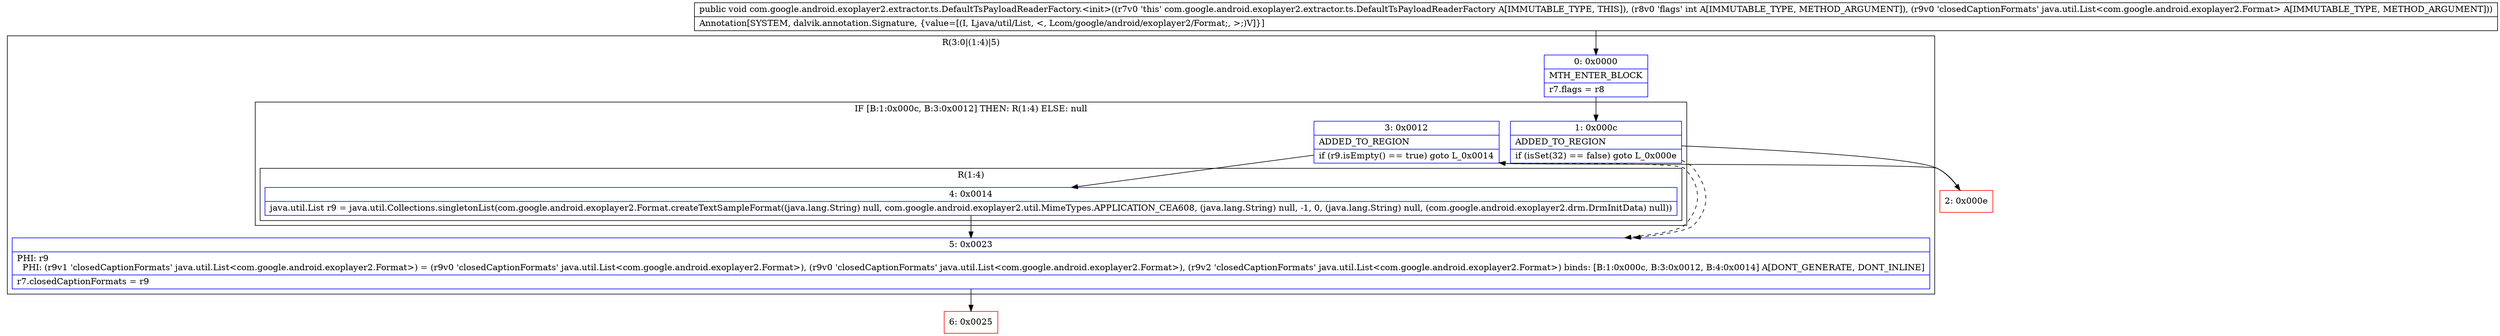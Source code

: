 digraph "CFG forcom.google.android.exoplayer2.extractor.ts.DefaultTsPayloadReaderFactory.\<init\>(ILjava\/util\/List;)V" {
subgraph cluster_Region_519805202 {
label = "R(3:0|(1:4)|5)";
node [shape=record,color=blue];
Node_0 [shape=record,label="{0\:\ 0x0000|MTH_ENTER_BLOCK\l|r7.flags = r8\l}"];
subgraph cluster_IfRegion_1455013543 {
label = "IF [B:1:0x000c, B:3:0x0012] THEN: R(1:4) ELSE: null";
node [shape=record,color=blue];
Node_1 [shape=record,label="{1\:\ 0x000c|ADDED_TO_REGION\l|if (isSet(32) == false) goto L_0x000e\l}"];
Node_3 [shape=record,label="{3\:\ 0x0012|ADDED_TO_REGION\l|if (r9.isEmpty() == true) goto L_0x0014\l}"];
subgraph cluster_Region_563377539 {
label = "R(1:4)";
node [shape=record,color=blue];
Node_4 [shape=record,label="{4\:\ 0x0014|java.util.List r9 = java.util.Collections.singletonList(com.google.android.exoplayer2.Format.createTextSampleFormat((java.lang.String) null, com.google.android.exoplayer2.util.MimeTypes.APPLICATION_CEA608, (java.lang.String) null, \-1, 0, (java.lang.String) null, (com.google.android.exoplayer2.drm.DrmInitData) null))\l}"];
}
}
Node_5 [shape=record,label="{5\:\ 0x0023|PHI: r9 \l  PHI: (r9v1 'closedCaptionFormats' java.util.List\<com.google.android.exoplayer2.Format\>) = (r9v0 'closedCaptionFormats' java.util.List\<com.google.android.exoplayer2.Format\>), (r9v0 'closedCaptionFormats' java.util.List\<com.google.android.exoplayer2.Format\>), (r9v2 'closedCaptionFormats' java.util.List\<com.google.android.exoplayer2.Format\>) binds: [B:1:0x000c, B:3:0x0012, B:4:0x0014] A[DONT_GENERATE, DONT_INLINE]\l|r7.closedCaptionFormats = r9\l}"];
}
Node_2 [shape=record,color=red,label="{2\:\ 0x000e}"];
Node_6 [shape=record,color=red,label="{6\:\ 0x0025}"];
MethodNode[shape=record,label="{public void com.google.android.exoplayer2.extractor.ts.DefaultTsPayloadReaderFactory.\<init\>((r7v0 'this' com.google.android.exoplayer2.extractor.ts.DefaultTsPayloadReaderFactory A[IMMUTABLE_TYPE, THIS]), (r8v0 'flags' int A[IMMUTABLE_TYPE, METHOD_ARGUMENT]), (r9v0 'closedCaptionFormats' java.util.List\<com.google.android.exoplayer2.Format\> A[IMMUTABLE_TYPE, METHOD_ARGUMENT]))  | Annotation[SYSTEM, dalvik.annotation.Signature, \{value=[(I, Ljava\/util\/List, \<, Lcom\/google\/android\/exoplayer2\/Format;, \>;)V]\}]\l}"];
MethodNode -> Node_0;
Node_0 -> Node_1;
Node_1 -> Node_2;
Node_1 -> Node_5[style=dashed];
Node_3 -> Node_4;
Node_3 -> Node_5[style=dashed];
Node_4 -> Node_5;
Node_5 -> Node_6;
Node_2 -> Node_3;
}

